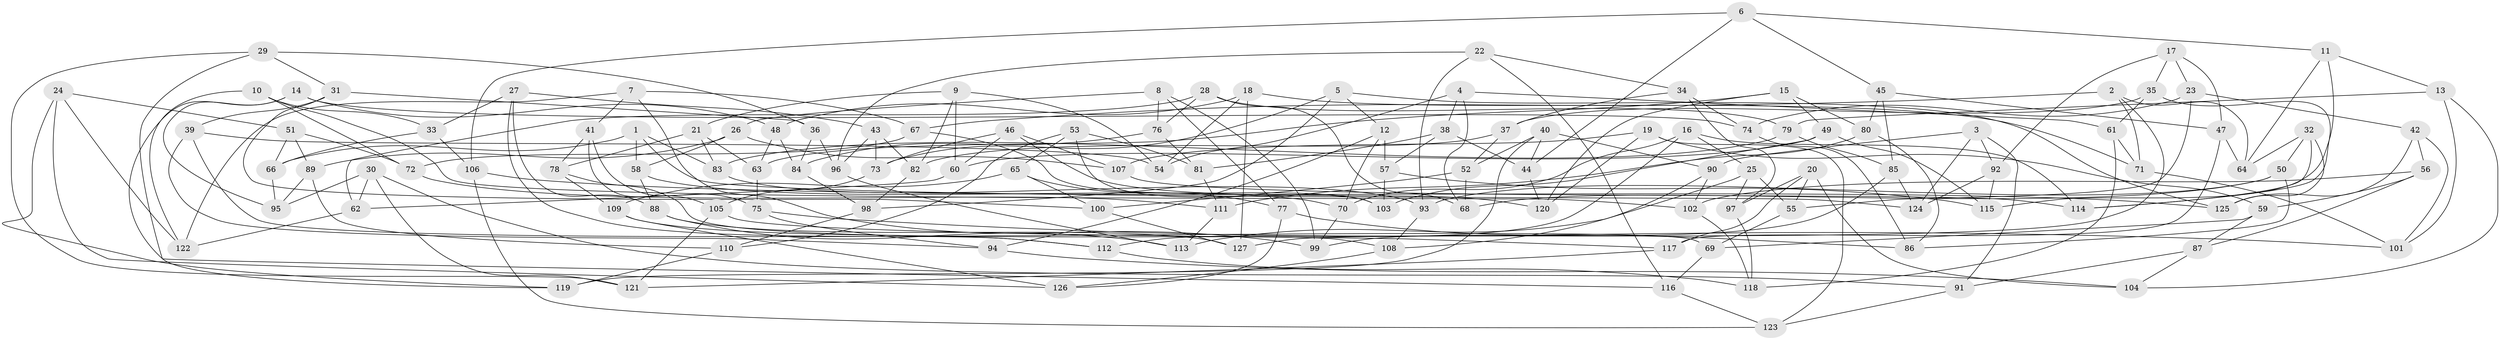 // Generated by graph-tools (version 1.1) at 2025/50/03/09/25 03:50:45]
// undirected, 127 vertices, 254 edges
graph export_dot {
graph [start="1"]
  node [color=gray90,style=filled];
  1;
  2;
  3;
  4;
  5;
  6;
  7;
  8;
  9;
  10;
  11;
  12;
  13;
  14;
  15;
  16;
  17;
  18;
  19;
  20;
  21;
  22;
  23;
  24;
  25;
  26;
  27;
  28;
  29;
  30;
  31;
  32;
  33;
  34;
  35;
  36;
  37;
  38;
  39;
  40;
  41;
  42;
  43;
  44;
  45;
  46;
  47;
  48;
  49;
  50;
  51;
  52;
  53;
  54;
  55;
  56;
  57;
  58;
  59;
  60;
  61;
  62;
  63;
  64;
  65;
  66;
  67;
  68;
  69;
  70;
  71;
  72;
  73;
  74;
  75;
  76;
  77;
  78;
  79;
  80;
  81;
  82;
  83;
  84;
  85;
  86;
  87;
  88;
  89;
  90;
  91;
  92;
  93;
  94;
  95;
  96;
  97;
  98;
  99;
  100;
  101;
  102;
  103;
  104;
  105;
  106;
  107;
  108;
  109;
  110;
  111;
  112;
  113;
  114;
  115;
  116;
  117;
  118;
  119;
  120;
  121;
  122;
  123;
  124;
  125;
  126;
  127;
  1 -- 124;
  1 -- 66;
  1 -- 83;
  1 -- 58;
  2 -- 127;
  2 -- 71;
  2 -- 64;
  2 -- 67;
  3 -- 91;
  3 -- 90;
  3 -- 92;
  3 -- 124;
  4 -- 68;
  4 -- 38;
  4 -- 54;
  4 -- 61;
  5 -- 73;
  5 -- 98;
  5 -- 125;
  5 -- 12;
  6 -- 11;
  6 -- 45;
  6 -- 106;
  6 -- 44;
  7 -- 67;
  7 -- 41;
  7 -- 99;
  7 -- 122;
  8 -- 99;
  8 -- 76;
  8 -- 77;
  8 -- 26;
  9 -- 82;
  9 -- 60;
  9 -- 54;
  9 -- 21;
  10 -- 72;
  10 -- 122;
  10 -- 33;
  10 -- 102;
  11 -- 115;
  11 -- 13;
  11 -- 64;
  12 -- 94;
  12 -- 70;
  12 -- 57;
  13 -- 79;
  13 -- 104;
  13 -- 101;
  14 -- 48;
  14 -- 74;
  14 -- 119;
  14 -- 95;
  15 -- 120;
  15 -- 49;
  15 -- 80;
  15 -- 63;
  16 -- 114;
  16 -- 25;
  16 -- 70;
  16 -- 112;
  17 -- 47;
  17 -- 92;
  17 -- 23;
  17 -- 35;
  18 -- 48;
  18 -- 127;
  18 -- 54;
  18 -- 71;
  19 -- 120;
  19 -- 123;
  19 -- 59;
  19 -- 107;
  20 -- 97;
  20 -- 104;
  20 -- 117;
  20 -- 55;
  21 -- 83;
  21 -- 63;
  21 -- 78;
  22 -- 93;
  22 -- 96;
  22 -- 116;
  22 -- 34;
  23 -- 42;
  23 -- 55;
  23 -- 74;
  24 -- 122;
  24 -- 51;
  24 -- 119;
  24 -- 126;
  25 -- 55;
  25 -- 97;
  25 -- 113;
  26 -- 58;
  26 -- 107;
  26 -- 89;
  27 -- 43;
  27 -- 112;
  27 -- 88;
  27 -- 33;
  28 -- 79;
  28 -- 68;
  28 -- 62;
  28 -- 76;
  29 -- 121;
  29 -- 31;
  29 -- 36;
  29 -- 116;
  30 -- 62;
  30 -- 121;
  30 -- 95;
  30 -- 91;
  31 -- 100;
  31 -- 39;
  31 -- 36;
  32 -- 114;
  32 -- 125;
  32 -- 64;
  32 -- 50;
  33 -- 66;
  33 -- 106;
  34 -- 74;
  34 -- 97;
  34 -- 37;
  35 -- 37;
  35 -- 61;
  35 -- 114;
  36 -- 84;
  36 -- 96;
  37 -- 52;
  37 -- 82;
  38 -- 44;
  38 -- 81;
  38 -- 57;
  39 -- 54;
  39 -- 94;
  39 -- 69;
  40 -- 52;
  40 -- 119;
  40 -- 44;
  40 -- 90;
  41 -- 78;
  41 -- 105;
  41 -- 75;
  42 -- 125;
  42 -- 56;
  42 -- 101;
  43 -- 96;
  43 -- 73;
  43 -- 82;
  44 -- 120;
  45 -- 85;
  45 -- 47;
  45 -- 80;
  46 -- 73;
  46 -- 120;
  46 -- 107;
  46 -- 60;
  47 -- 117;
  47 -- 64;
  48 -- 63;
  48 -- 84;
  49 -- 60;
  49 -- 103;
  49 -- 115;
  50 -- 68;
  50 -- 93;
  50 -- 86;
  51 -- 66;
  51 -- 89;
  51 -- 72;
  52 -- 100;
  52 -- 68;
  53 -- 103;
  53 -- 110;
  53 -- 81;
  53 -- 65;
  55 -- 69;
  56 -- 59;
  56 -- 87;
  56 -- 102;
  57 -- 115;
  57 -- 103;
  58 -- 70;
  58 -- 88;
  59 -- 87;
  59 -- 69;
  60 -- 62;
  61 -- 71;
  61 -- 118;
  62 -- 122;
  63 -- 75;
  65 -- 109;
  65 -- 77;
  65 -- 100;
  66 -- 95;
  67 -- 72;
  67 -- 103;
  69 -- 116;
  70 -- 99;
  71 -- 101;
  72 -- 111;
  73 -- 105;
  74 -- 86;
  75 -- 101;
  75 -- 94;
  76 -- 84;
  76 -- 81;
  77 -- 86;
  77 -- 126;
  78 -- 108;
  78 -- 109;
  79 -- 85;
  79 -- 83;
  80 -- 111;
  80 -- 86;
  81 -- 111;
  82 -- 98;
  83 -- 93;
  84 -- 98;
  85 -- 124;
  85 -- 99;
  87 -- 91;
  87 -- 104;
  88 -- 113;
  88 -- 127;
  89 -- 95;
  89 -- 110;
  90 -- 108;
  90 -- 102;
  91 -- 123;
  92 -- 115;
  92 -- 124;
  93 -- 108;
  94 -- 104;
  96 -- 113;
  97 -- 118;
  98 -- 110;
  100 -- 127;
  102 -- 118;
  105 -- 121;
  105 -- 117;
  106 -- 125;
  106 -- 123;
  107 -- 114;
  108 -- 126;
  109 -- 112;
  109 -- 126;
  110 -- 119;
  111 -- 113;
  112 -- 118;
  116 -- 123;
  117 -- 121;
}
